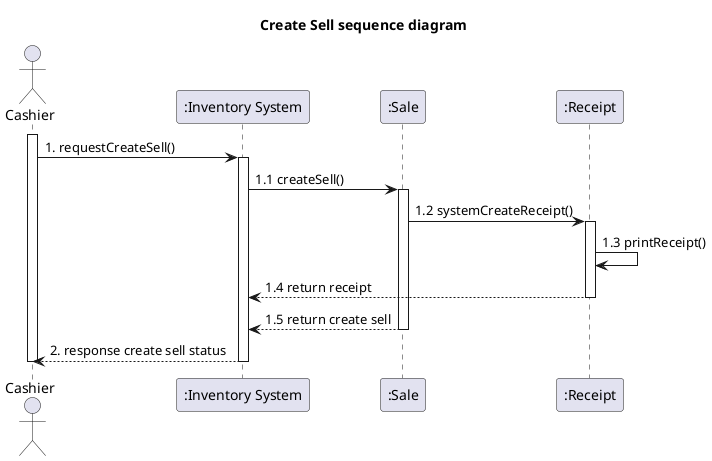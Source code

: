 @startuml
'example
title Create Sell sequence diagram

actor Cashier as actorCashier
participant ":Inventory System" as InventorySystem
participant ":Sale" as classSell

participant ":Receipt" as classReceipt

activate actorCashier

actorCashier -> InventorySystem: 1. requestCreateSell()
activate InventorySystem

InventorySystem -> classSell: 1.1 createSell()
activate classSell

classSell -> classReceipt : 1.2 systemCreateReceipt()

activate classReceipt
classReceipt -> classReceipt : 1.3 printReceipt()


classReceipt --> InventorySystem: 1.4 return receipt
deactivate classReceipt

classSell --> InventorySystem: 1.5 return create sell
deactivate classSell

InventorySystem --> actorCashier : 2. response create sell status

deactivate InventorySystem


deactivate actorCashier

@enduml